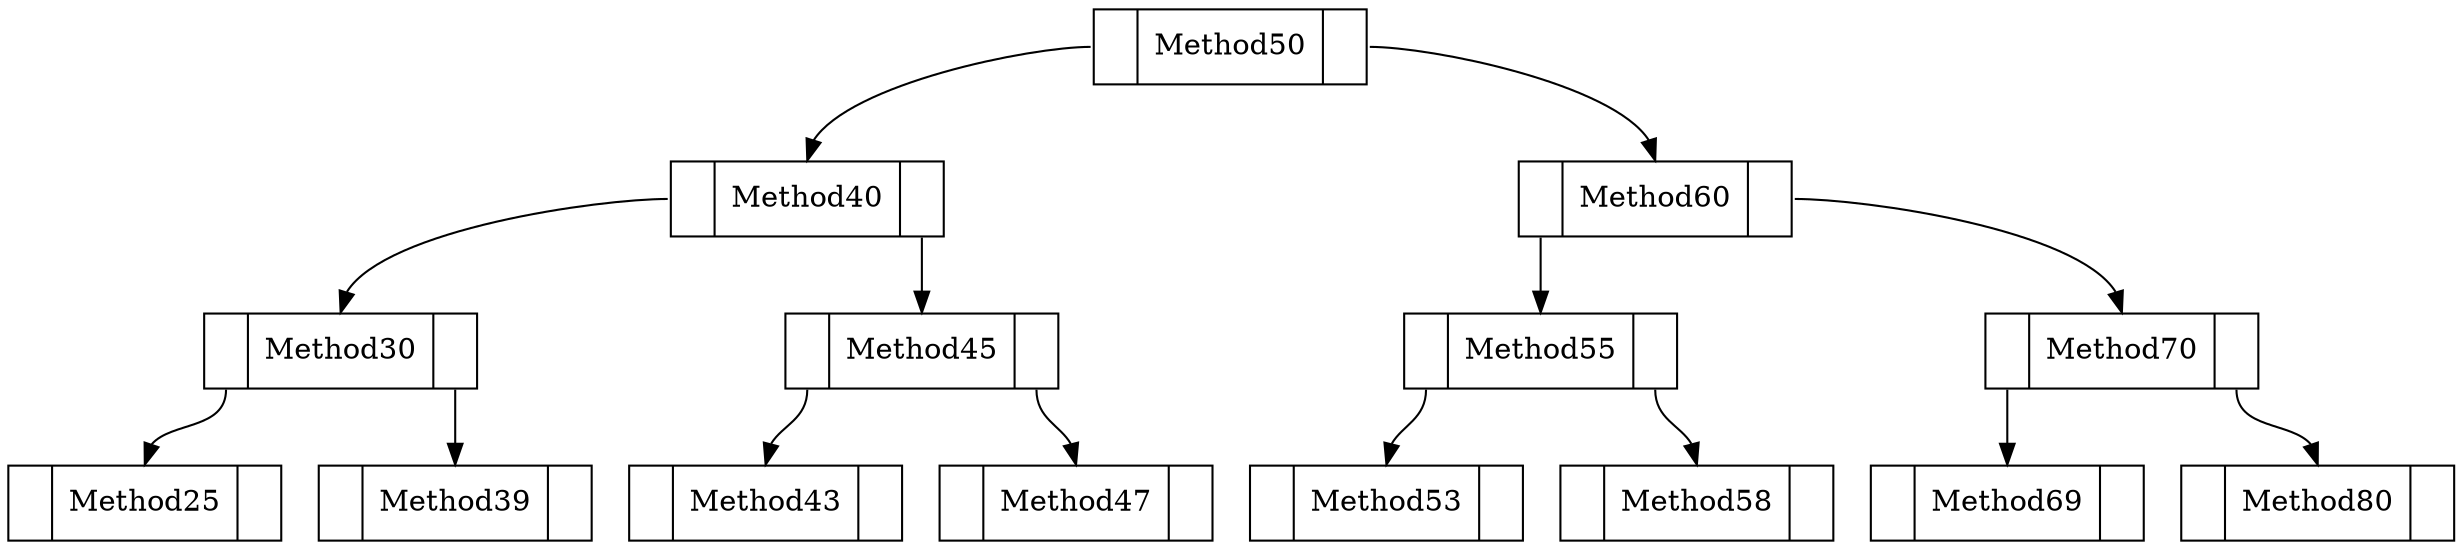 digraph BST {
node [shape=record]
Method50[label="<L> |<D> Method50|<R> "]
Method40[label="<L> |<D> Method40|<R> "]
Method30[label="<L> |<D> Method30|<R> "]
Method25[label="<L> |<D> Method25|<R> "]
Method30:L -> Method25:D
Method39[label="<L> |<D> Method39|<R> "]
Method30:R -> Method39:D
Method40:L -> Method30:D
Method45[label="<L> |<D> Method45|<R> "]
Method43[label="<L> |<D> Method43|<R> "]
Method45:L -> Method43:D
Method47[label="<L> |<D> Method47|<R> "]
Method45:R -> Method47:D
Method40:R -> Method45:D
Method50:L -> Method40:D
Method60[label="<L> |<D> Method60|<R> "]
Method55[label="<L> |<D> Method55|<R> "]
Method53[label="<L> |<D> Method53|<R> "]
Method55:L -> Method53:D
Method58[label="<L> |<D> Method58|<R> "]
Method55:R -> Method58:D
Method60:L -> Method55:D
Method70[label="<L> |<D> Method70|<R> "]
Method69[label="<L> |<D> Method69|<R> "]
Method70:L -> Method69:D
Method80[label="<L> |<D> Method80|<R> "]
Method70:R -> Method80:D
Method60:R -> Method70:D
Method50:R -> Method60:D
}
